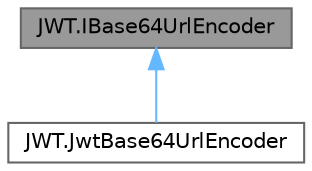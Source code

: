 digraph "JWT.IBase64UrlEncoder"
{
 // LATEX_PDF_SIZE
  bgcolor="transparent";
  edge [fontname=Helvetica,fontsize=10,labelfontname=Helvetica,labelfontsize=10];
  node [fontname=Helvetica,fontsize=10,shape=box,height=0.2,width=0.4];
  Node1 [id="Node000001",label="JWT.IBase64UrlEncoder",height=0.2,width=0.4,color="gray40", fillcolor="grey60", style="filled", fontcolor="black",tooltip="Represents a base64 encoder/decoder."];
  Node1 -> Node2 [id="edge1_Node000001_Node000002",dir="back",color="steelblue1",style="solid",tooltip=" "];
  Node2 [id="Node000002",label="JWT.JwtBase64UrlEncoder",height=0.2,width=0.4,color="gray40", fillcolor="white", style="filled",URL="$class_j_w_t_1_1_jwt_base64_url_encoder.html",tooltip="base64 encoding/decoding implementation according to the JWT spec"];
}
